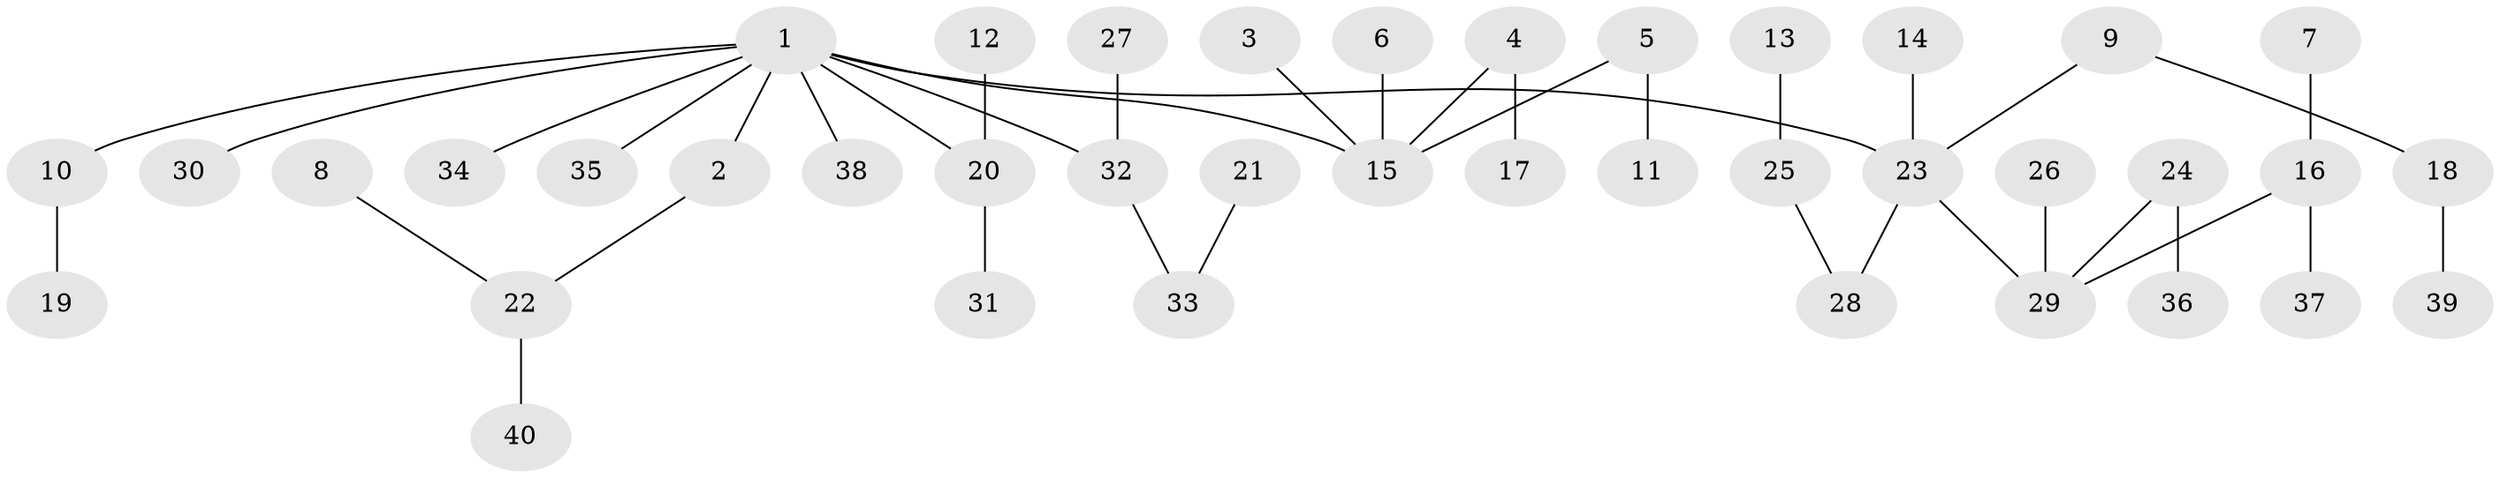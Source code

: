 // original degree distribution, {6: 0.05063291139240506, 4: 0.0379746835443038, 2: 0.3037974683544304, 5: 0.02531645569620253, 3: 0.10126582278481013, 1: 0.4810126582278481}
// Generated by graph-tools (version 1.1) at 2025/26/03/09/25 03:26:32]
// undirected, 40 vertices, 39 edges
graph export_dot {
graph [start="1"]
  node [color=gray90,style=filled];
  1;
  2;
  3;
  4;
  5;
  6;
  7;
  8;
  9;
  10;
  11;
  12;
  13;
  14;
  15;
  16;
  17;
  18;
  19;
  20;
  21;
  22;
  23;
  24;
  25;
  26;
  27;
  28;
  29;
  30;
  31;
  32;
  33;
  34;
  35;
  36;
  37;
  38;
  39;
  40;
  1 -- 2 [weight=1.0];
  1 -- 10 [weight=1.0];
  1 -- 15 [weight=1.0];
  1 -- 20 [weight=1.0];
  1 -- 23 [weight=1.0];
  1 -- 30 [weight=1.0];
  1 -- 32 [weight=1.0];
  1 -- 34 [weight=1.0];
  1 -- 35 [weight=1.0];
  1 -- 38 [weight=1.0];
  2 -- 22 [weight=1.0];
  3 -- 15 [weight=1.0];
  4 -- 15 [weight=1.0];
  4 -- 17 [weight=1.0];
  5 -- 11 [weight=1.0];
  5 -- 15 [weight=1.0];
  6 -- 15 [weight=1.0];
  7 -- 16 [weight=1.0];
  8 -- 22 [weight=1.0];
  9 -- 18 [weight=1.0];
  9 -- 23 [weight=1.0];
  10 -- 19 [weight=1.0];
  12 -- 20 [weight=1.0];
  13 -- 25 [weight=1.0];
  14 -- 23 [weight=1.0];
  16 -- 29 [weight=1.0];
  16 -- 37 [weight=1.0];
  18 -- 39 [weight=1.0];
  20 -- 31 [weight=1.0];
  21 -- 33 [weight=1.0];
  22 -- 40 [weight=1.0];
  23 -- 28 [weight=1.0];
  23 -- 29 [weight=1.0];
  24 -- 29 [weight=1.0];
  24 -- 36 [weight=1.0];
  25 -- 28 [weight=1.0];
  26 -- 29 [weight=1.0];
  27 -- 32 [weight=1.0];
  32 -- 33 [weight=1.0];
}
